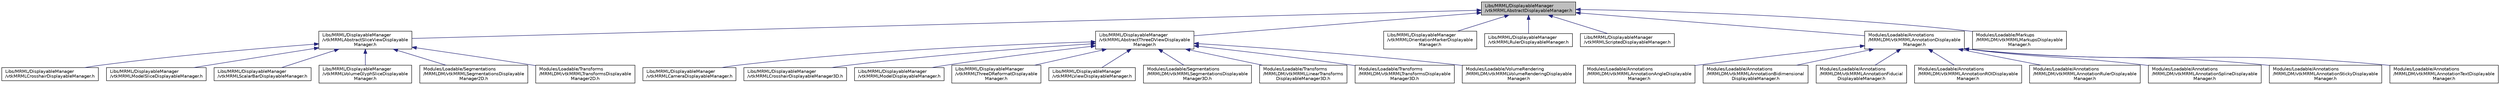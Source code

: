 digraph "Libs/MRML/DisplayableManager/vtkMRMLAbstractDisplayableManager.h"
{
  bgcolor="transparent";
  edge [fontname="Helvetica",fontsize="10",labelfontname="Helvetica",labelfontsize="10"];
  node [fontname="Helvetica",fontsize="10",shape=record];
  Node10 [label="Libs/MRML/DisplayableManager\l/vtkMRMLAbstractDisplayableManager.h",height=0.2,width=0.4,color="black", fillcolor="grey75", style="filled", fontcolor="black"];
  Node10 -> Node11 [dir="back",color="midnightblue",fontsize="10",style="solid",fontname="Helvetica"];
  Node11 [label="Libs/MRML/DisplayableManager\l/vtkMRMLAbstractSliceViewDisplayable\lManager.h",height=0.2,width=0.4,color="black",URL="$vtkMRMLAbstractSliceViewDisplayableManager_8h.html"];
  Node11 -> Node12 [dir="back",color="midnightblue",fontsize="10",style="solid",fontname="Helvetica"];
  Node12 [label="Libs/MRML/DisplayableManager\l/vtkMRMLCrosshairDisplayableManager.h",height=0.2,width=0.4,color="black",URL="$vtkMRMLCrosshairDisplayableManager_8h.html"];
  Node11 -> Node13 [dir="back",color="midnightblue",fontsize="10",style="solid",fontname="Helvetica"];
  Node13 [label="Libs/MRML/DisplayableManager\l/vtkMRMLModelSliceDisplayableManager.h",height=0.2,width=0.4,color="black",URL="$vtkMRMLModelSliceDisplayableManager_8h.html"];
  Node11 -> Node14 [dir="back",color="midnightblue",fontsize="10",style="solid",fontname="Helvetica"];
  Node14 [label="Libs/MRML/DisplayableManager\l/vtkMRMLScalarBarDisplayableManager.h",height=0.2,width=0.4,color="black",URL="$vtkMRMLScalarBarDisplayableManager_8h.html"];
  Node11 -> Node15 [dir="back",color="midnightblue",fontsize="10",style="solid",fontname="Helvetica"];
  Node15 [label="Libs/MRML/DisplayableManager\l/vtkMRMLVolumeGlyphSliceDisplayable\lManager.h",height=0.2,width=0.4,color="black",URL="$vtkMRMLVolumeGlyphSliceDisplayableManager_8h.html"];
  Node11 -> Node16 [dir="back",color="midnightblue",fontsize="10",style="solid",fontname="Helvetica"];
  Node16 [label="Modules/Loadable/Segmentations\l/MRMLDM/vtkMRMLSegmentationsDisplayable\lManager2D.h",height=0.2,width=0.4,color="black",URL="$vtkMRMLSegmentationsDisplayableManager2D_8h.html"];
  Node11 -> Node17 [dir="back",color="midnightblue",fontsize="10",style="solid",fontname="Helvetica"];
  Node17 [label="Modules/Loadable/Transforms\l/MRMLDM/vtkMRMLTransformsDisplayable\lManager2D.h",height=0.2,width=0.4,color="black",URL="$vtkMRMLTransformsDisplayableManager2D_8h.html"];
  Node10 -> Node18 [dir="back",color="midnightblue",fontsize="10",style="solid",fontname="Helvetica"];
  Node18 [label="Libs/MRML/DisplayableManager\l/vtkMRMLAbstractThreeDViewDisplayable\lManager.h",height=0.2,width=0.4,color="black",URL="$vtkMRMLAbstractThreeDViewDisplayableManager_8h.html"];
  Node18 -> Node19 [dir="back",color="midnightblue",fontsize="10",style="solid",fontname="Helvetica"];
  Node19 [label="Libs/MRML/DisplayableManager\l/vtkMRMLCameraDisplayableManager.h",height=0.2,width=0.4,color="black",URL="$vtkMRMLCameraDisplayableManager_8h.html"];
  Node18 -> Node20 [dir="back",color="midnightblue",fontsize="10",style="solid",fontname="Helvetica"];
  Node20 [label="Libs/MRML/DisplayableManager\l/vtkMRMLCrosshairDisplayableManager3D.h",height=0.2,width=0.4,color="black",URL="$vtkMRMLCrosshairDisplayableManager3D_8h.html"];
  Node18 -> Node21 [dir="back",color="midnightblue",fontsize="10",style="solid",fontname="Helvetica"];
  Node21 [label="Libs/MRML/DisplayableManager\l/vtkMRMLModelDisplayableManager.h",height=0.2,width=0.4,color="black",URL="$vtkMRMLModelDisplayableManager_8h.html"];
  Node18 -> Node22 [dir="back",color="midnightblue",fontsize="10",style="solid",fontname="Helvetica"];
  Node22 [label="Libs/MRML/DisplayableManager\l/vtkMRMLThreeDReformatDisplayable\lManager.h",height=0.2,width=0.4,color="black",URL="$vtkMRMLThreeDReformatDisplayableManager_8h.html"];
  Node18 -> Node23 [dir="back",color="midnightblue",fontsize="10",style="solid",fontname="Helvetica"];
  Node23 [label="Libs/MRML/DisplayableManager\l/vtkMRMLViewDisplayableManager.h",height=0.2,width=0.4,color="black",URL="$vtkMRMLViewDisplayableManager_8h.html"];
  Node18 -> Node24 [dir="back",color="midnightblue",fontsize="10",style="solid",fontname="Helvetica"];
  Node24 [label="Modules/Loadable/Segmentations\l/MRMLDM/vtkMRMLSegmentationsDisplayable\lManager3D.h",height=0.2,width=0.4,color="black",URL="$vtkMRMLSegmentationsDisplayableManager3D_8h.html"];
  Node18 -> Node25 [dir="back",color="midnightblue",fontsize="10",style="solid",fontname="Helvetica"];
  Node25 [label="Modules/Loadable/Transforms\l/MRMLDM/vtkMRMLLinearTransforms\lDisplayableManager3D.h",height=0.2,width=0.4,color="black",URL="$vtkMRMLLinearTransformsDisplayableManager3D_8h.html"];
  Node18 -> Node26 [dir="back",color="midnightblue",fontsize="10",style="solid",fontname="Helvetica"];
  Node26 [label="Modules/Loadable/Transforms\l/MRMLDM/vtkMRMLTransformsDisplayable\lManager3D.h",height=0.2,width=0.4,color="black",URL="$vtkMRMLTransformsDisplayableManager3D_8h.html"];
  Node18 -> Node27 [dir="back",color="midnightblue",fontsize="10",style="solid",fontname="Helvetica"];
  Node27 [label="Modules/Loadable/VolumeRendering\l/MRMLDM/vtkMRMLVolumeRenderingDisplayable\lManager.h",height=0.2,width=0.4,color="black",URL="$vtkMRMLVolumeRenderingDisplayableManager_8h.html"];
  Node10 -> Node28 [dir="back",color="midnightblue",fontsize="10",style="solid",fontname="Helvetica"];
  Node28 [label="Libs/MRML/DisplayableManager\l/vtkMRMLOrientationMarkerDisplayable\lManager.h",height=0.2,width=0.4,color="black",URL="$vtkMRMLOrientationMarkerDisplayableManager_8h.html"];
  Node10 -> Node29 [dir="back",color="midnightblue",fontsize="10",style="solid",fontname="Helvetica"];
  Node29 [label="Libs/MRML/DisplayableManager\l/vtkMRMLRulerDisplayableManager.h",height=0.2,width=0.4,color="black",URL="$vtkMRMLRulerDisplayableManager_8h.html"];
  Node10 -> Node30 [dir="back",color="midnightblue",fontsize="10",style="solid",fontname="Helvetica"];
  Node30 [label="Libs/MRML/DisplayableManager\l/vtkMRMLScriptedDisplayableManager.h",height=0.2,width=0.4,color="black",URL="$vtkMRMLScriptedDisplayableManager_8h.html"];
  Node10 -> Node31 [dir="back",color="midnightblue",fontsize="10",style="solid",fontname="Helvetica"];
  Node31 [label="Modules/Loadable/Annotations\l/MRMLDM/vtkMRMLAnnotationDisplayable\lManager.h",height=0.2,width=0.4,color="black",URL="$vtkMRMLAnnotationDisplayableManager_8h.html"];
  Node31 -> Node32 [dir="back",color="midnightblue",fontsize="10",style="solid",fontname="Helvetica"];
  Node32 [label="Modules/Loadable/Annotations\l/MRMLDM/vtkMRMLAnnotationAngleDisplayable\lManager.h",height=0.2,width=0.4,color="black",URL="$vtkMRMLAnnotationAngleDisplayableManager_8h.html"];
  Node31 -> Node33 [dir="back",color="midnightblue",fontsize="10",style="solid",fontname="Helvetica"];
  Node33 [label="Modules/Loadable/Annotations\l/MRMLDM/vtkMRMLAnnotationBidimensional\lDisplayableManager.h",height=0.2,width=0.4,color="black",URL="$vtkMRMLAnnotationBidimensionalDisplayableManager_8h.html"];
  Node31 -> Node34 [dir="back",color="midnightblue",fontsize="10",style="solid",fontname="Helvetica"];
  Node34 [label="Modules/Loadable/Annotations\l/MRMLDM/vtkMRMLAnnotationFiducial\lDisplayableManager.h",height=0.2,width=0.4,color="black",URL="$vtkMRMLAnnotationFiducialDisplayableManager_8h.html"];
  Node31 -> Node35 [dir="back",color="midnightblue",fontsize="10",style="solid",fontname="Helvetica"];
  Node35 [label="Modules/Loadable/Annotations\l/MRMLDM/vtkMRMLAnnotationROIDisplayable\lManager.h",height=0.2,width=0.4,color="black",URL="$vtkMRMLAnnotationROIDisplayableManager_8h.html"];
  Node31 -> Node36 [dir="back",color="midnightblue",fontsize="10",style="solid",fontname="Helvetica"];
  Node36 [label="Modules/Loadable/Annotations\l/MRMLDM/vtkMRMLAnnotationRulerDisplayable\lManager.h",height=0.2,width=0.4,color="black",URL="$vtkMRMLAnnotationRulerDisplayableManager_8h.html"];
  Node31 -> Node37 [dir="back",color="midnightblue",fontsize="10",style="solid",fontname="Helvetica"];
  Node37 [label="Modules/Loadable/Annotations\l/MRMLDM/vtkMRMLAnnotationSplineDisplayable\lManager.h",height=0.2,width=0.4,color="black",URL="$vtkMRMLAnnotationSplineDisplayableManager_8h.html"];
  Node31 -> Node38 [dir="back",color="midnightblue",fontsize="10",style="solid",fontname="Helvetica"];
  Node38 [label="Modules/Loadable/Annotations\l/MRMLDM/vtkMRMLAnnotationStickyDisplayable\lManager.h",height=0.2,width=0.4,color="black",URL="$vtkMRMLAnnotationStickyDisplayableManager_8h.html"];
  Node31 -> Node39 [dir="back",color="midnightblue",fontsize="10",style="solid",fontname="Helvetica"];
  Node39 [label="Modules/Loadable/Annotations\l/MRMLDM/vtkMRMLAnnotationTextDisplayable\lManager.h",height=0.2,width=0.4,color="black",URL="$vtkMRMLAnnotationTextDisplayableManager_8h.html"];
  Node10 -> Node40 [dir="back",color="midnightblue",fontsize="10",style="solid",fontname="Helvetica"];
  Node40 [label="Modules/Loadable/Markups\l/MRMLDM/vtkMRMLMarkupsDisplayable\lManager.h",height=0.2,width=0.4,color="black",URL="$vtkMRMLMarkupsDisplayableManager_8h.html"];
}
